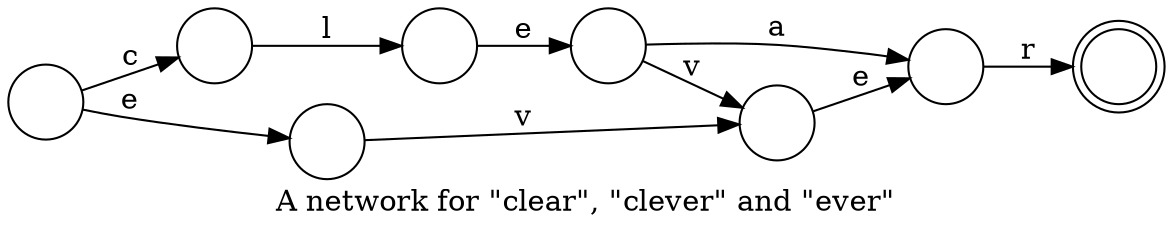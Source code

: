 // This graph generated with hfst-fst2txt
digraph "text(<stdin>)" {
charset = UTF8;
rankdir = LR;
label = "A network for \"clear\", \"clever\" and \"ever\"";
node [shape=circle]
"INITIAL" [label=""]
"c" [label=""]
"cl" [label=""]
"cle" [label=""]
"clea" [label=""]
"e" [label=""]
"ev" [label=""]
"FINAL" [label="", shape=doublecircle]
"INITIAL" -> "c" [label="c"];
"c" -> "cl" [label="l"]
"cl" -> "cle" [label="e"]
"cle" -> "clea" [label="a"]
"cle" -> "ev" [label="v"]
"clea" -> "FINAL" [label="r"]
"INITIAL" -> "e" [label="e"];
"e" -> "ev" [label="v"]
"ev" -> "clea" [label="e"]
}
